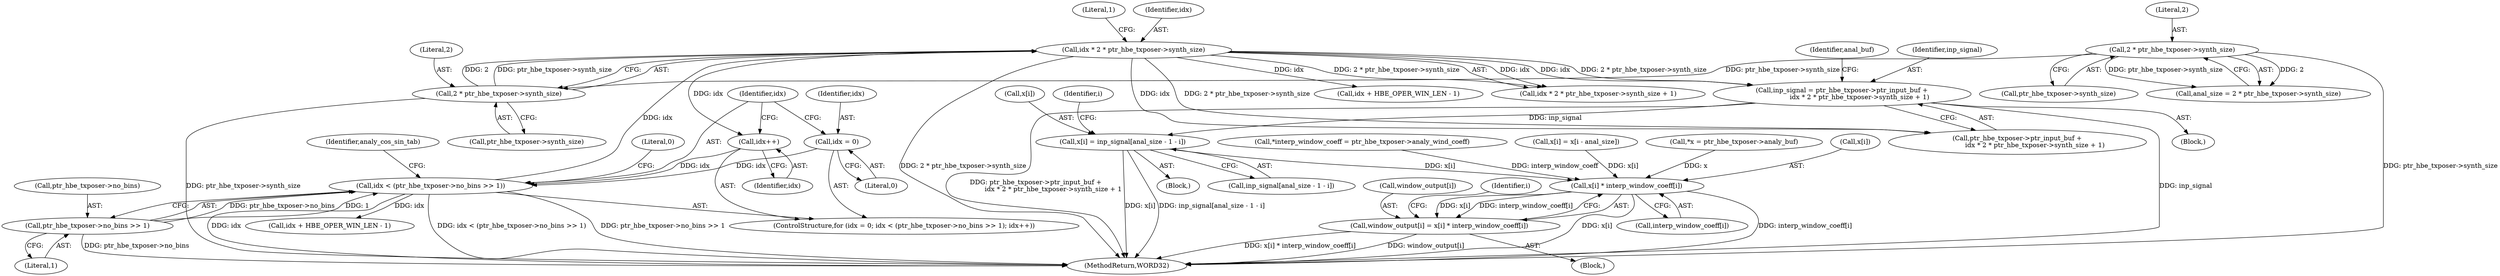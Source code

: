 digraph "0_Android_04e8cd58f075bec5892e369c8deebca9c67e855c_2@API" {
"1000177" [label="(Call,inp_signal = ptr_hbe_txposer->ptr_input_buf +\n                 idx * 2 * ptr_hbe_txposer->synth_size + 1)"];
"1000184" [label="(Call,idx * 2 * ptr_hbe_txposer->synth_size)"];
"1000122" [label="(Call,idx < (ptr_hbe_txposer->no_bins >> 1))"];
"1000129" [label="(Call,idx++)"];
"1000119" [label="(Call,idx = 0)"];
"1000124" [label="(Call,ptr_hbe_txposer->no_bins >> 1)"];
"1000186" [label="(Call,2 * ptr_hbe_txposer->synth_size)"];
"1000107" [label="(Call,2 * ptr_hbe_txposer->synth_size)"];
"1000243" [label="(Call,x[i] = inp_signal[anal_size - 1 - i])"];
"1000268" [label="(Call,x[i] * interp_window_coeff[i])"];
"1000264" [label="(Call,window_output[i] = x[i] * interp_window_coeff[i])"];
"1000128" [label="(Literal,1)"];
"1000268" [label="(Call,x[i] * interp_window_coeff[i])"];
"1000269" [label="(Call,x[i])"];
"1000581" [label="(MethodReturn,WORD32)"];
"1000185" [label="(Identifier,idx)"];
"1000193" [label="(Identifier,anal_buf)"];
"1000119" [label="(Call,idx = 0)"];
"1000109" [label="(Call,ptr_hbe_txposer->synth_size)"];
"1000122" [label="(Call,idx < (ptr_hbe_txposer->no_bins >> 1))"];
"1000179" [label="(Call,ptr_hbe_txposer->ptr_input_buf +\n                 idx * 2 * ptr_hbe_txposer->synth_size + 1)"];
"1000263" [label="(Block,)"];
"1000120" [label="(Identifier,idx)"];
"1000108" [label="(Literal,2)"];
"1000241" [label="(Identifier,i)"];
"1000187" [label="(Literal,2)"];
"1000200" [label="(Call,idx + HBE_OPER_WIN_LEN - 1)"];
"1000178" [label="(Identifier,inp_signal)"];
"1000265" [label="(Call,window_output[i])"];
"1000262" [label="(Identifier,i)"];
"1000244" [label="(Call,x[i])"];
"1000151" [label="(Call,*interp_window_coeff = ptr_hbe_txposer->analy_wind_coeff)"];
"1000186" [label="(Call,2 * ptr_hbe_txposer->synth_size)"];
"1000125" [label="(Call,ptr_hbe_txposer->no_bins)"];
"1000177" [label="(Call,inp_signal = ptr_hbe_txposer->ptr_input_buf +\n                 idx * 2 * ptr_hbe_txposer->synth_size + 1)"];
"1000131" [label="(Block,)"];
"1000243" [label="(Call,x[i] = inp_signal[anal_size - 1 - i])"];
"1000272" [label="(Call,interp_window_coeff[i])"];
"1000242" [label="(Block,)"];
"1000107" [label="(Call,2 * ptr_hbe_txposer->synth_size)"];
"1000264" [label="(Call,window_output[i] = x[i] * interp_window_coeff[i])"];
"1000222" [label="(Call,x[i] = x[i - anal_size])"];
"1000118" [label="(ControlStructure,for (idx = 0; idx < (ptr_hbe_txposer->no_bins >> 1); idx++))"];
"1000146" [label="(Identifier,analy_cos_sin_tab)"];
"1000121" [label="(Literal,0)"];
"1000105" [label="(Call,anal_size = 2 * ptr_hbe_txposer->synth_size)"];
"1000247" [label="(Call,inp_signal[anal_size - 1 - i])"];
"1000123" [label="(Identifier,idx)"];
"1000184" [label="(Call,idx * 2 * ptr_hbe_txposer->synth_size)"];
"1000191" [label="(Literal,1)"];
"1000580" [label="(Literal,0)"];
"1000130" [label="(Identifier,idx)"];
"1000124" [label="(Call,ptr_hbe_txposer->no_bins >> 1)"];
"1000129" [label="(Call,idx++)"];
"1000183" [label="(Call,idx * 2 * ptr_hbe_txposer->synth_size + 1)"];
"1000167" [label="(Call,idx + HBE_OPER_WIN_LEN - 1)"];
"1000157" [label="(Call,*x = ptr_hbe_txposer->analy_buf)"];
"1000188" [label="(Call,ptr_hbe_txposer->synth_size)"];
"1000177" -> "1000131"  [label="AST: "];
"1000177" -> "1000179"  [label="CFG: "];
"1000178" -> "1000177"  [label="AST: "];
"1000179" -> "1000177"  [label="AST: "];
"1000193" -> "1000177"  [label="CFG: "];
"1000177" -> "1000581"  [label="DDG: inp_signal"];
"1000177" -> "1000581"  [label="DDG: ptr_hbe_txposer->ptr_input_buf +\n                 idx * 2 * ptr_hbe_txposer->synth_size + 1"];
"1000184" -> "1000177"  [label="DDG: idx"];
"1000184" -> "1000177"  [label="DDG: 2 * ptr_hbe_txposer->synth_size"];
"1000177" -> "1000243"  [label="DDG: inp_signal"];
"1000184" -> "1000183"  [label="AST: "];
"1000184" -> "1000186"  [label="CFG: "];
"1000185" -> "1000184"  [label="AST: "];
"1000186" -> "1000184"  [label="AST: "];
"1000191" -> "1000184"  [label="CFG: "];
"1000184" -> "1000581"  [label="DDG: 2 * ptr_hbe_txposer->synth_size"];
"1000184" -> "1000129"  [label="DDG: idx"];
"1000184" -> "1000179"  [label="DDG: idx"];
"1000184" -> "1000179"  [label="DDG: 2 * ptr_hbe_txposer->synth_size"];
"1000184" -> "1000183"  [label="DDG: idx"];
"1000184" -> "1000183"  [label="DDG: 2 * ptr_hbe_txposer->synth_size"];
"1000122" -> "1000184"  [label="DDG: idx"];
"1000186" -> "1000184"  [label="DDG: 2"];
"1000186" -> "1000184"  [label="DDG: ptr_hbe_txposer->synth_size"];
"1000184" -> "1000200"  [label="DDG: idx"];
"1000122" -> "1000118"  [label="AST: "];
"1000122" -> "1000124"  [label="CFG: "];
"1000123" -> "1000122"  [label="AST: "];
"1000124" -> "1000122"  [label="AST: "];
"1000146" -> "1000122"  [label="CFG: "];
"1000580" -> "1000122"  [label="CFG: "];
"1000122" -> "1000581"  [label="DDG: idx"];
"1000122" -> "1000581"  [label="DDG: idx < (ptr_hbe_txposer->no_bins >> 1)"];
"1000122" -> "1000581"  [label="DDG: ptr_hbe_txposer->no_bins >> 1"];
"1000129" -> "1000122"  [label="DDG: idx"];
"1000119" -> "1000122"  [label="DDG: idx"];
"1000124" -> "1000122"  [label="DDG: ptr_hbe_txposer->no_bins"];
"1000124" -> "1000122"  [label="DDG: 1"];
"1000122" -> "1000167"  [label="DDG: idx"];
"1000129" -> "1000118"  [label="AST: "];
"1000129" -> "1000130"  [label="CFG: "];
"1000130" -> "1000129"  [label="AST: "];
"1000123" -> "1000129"  [label="CFG: "];
"1000119" -> "1000118"  [label="AST: "];
"1000119" -> "1000121"  [label="CFG: "];
"1000120" -> "1000119"  [label="AST: "];
"1000121" -> "1000119"  [label="AST: "];
"1000123" -> "1000119"  [label="CFG: "];
"1000124" -> "1000128"  [label="CFG: "];
"1000125" -> "1000124"  [label="AST: "];
"1000128" -> "1000124"  [label="AST: "];
"1000124" -> "1000581"  [label="DDG: ptr_hbe_txposer->no_bins"];
"1000186" -> "1000188"  [label="CFG: "];
"1000187" -> "1000186"  [label="AST: "];
"1000188" -> "1000186"  [label="AST: "];
"1000186" -> "1000581"  [label="DDG: ptr_hbe_txposer->synth_size"];
"1000107" -> "1000186"  [label="DDG: ptr_hbe_txposer->synth_size"];
"1000107" -> "1000105"  [label="AST: "];
"1000107" -> "1000109"  [label="CFG: "];
"1000108" -> "1000107"  [label="AST: "];
"1000109" -> "1000107"  [label="AST: "];
"1000105" -> "1000107"  [label="CFG: "];
"1000107" -> "1000581"  [label="DDG: ptr_hbe_txposer->synth_size"];
"1000107" -> "1000105"  [label="DDG: 2"];
"1000107" -> "1000105"  [label="DDG: ptr_hbe_txposer->synth_size"];
"1000243" -> "1000242"  [label="AST: "];
"1000243" -> "1000247"  [label="CFG: "];
"1000244" -> "1000243"  [label="AST: "];
"1000247" -> "1000243"  [label="AST: "];
"1000241" -> "1000243"  [label="CFG: "];
"1000243" -> "1000581"  [label="DDG: x[i]"];
"1000243" -> "1000581"  [label="DDG: inp_signal[anal_size - 1 - i]"];
"1000243" -> "1000268"  [label="DDG: x[i]"];
"1000268" -> "1000264"  [label="AST: "];
"1000268" -> "1000272"  [label="CFG: "];
"1000269" -> "1000268"  [label="AST: "];
"1000272" -> "1000268"  [label="AST: "];
"1000264" -> "1000268"  [label="CFG: "];
"1000268" -> "1000581"  [label="DDG: x[i]"];
"1000268" -> "1000581"  [label="DDG: interp_window_coeff[i]"];
"1000268" -> "1000264"  [label="DDG: x[i]"];
"1000268" -> "1000264"  [label="DDG: interp_window_coeff[i]"];
"1000222" -> "1000268"  [label="DDG: x[i]"];
"1000157" -> "1000268"  [label="DDG: x"];
"1000151" -> "1000268"  [label="DDG: interp_window_coeff"];
"1000264" -> "1000263"  [label="AST: "];
"1000265" -> "1000264"  [label="AST: "];
"1000262" -> "1000264"  [label="CFG: "];
"1000264" -> "1000581"  [label="DDG: window_output[i]"];
"1000264" -> "1000581"  [label="DDG: x[i] * interp_window_coeff[i]"];
}
